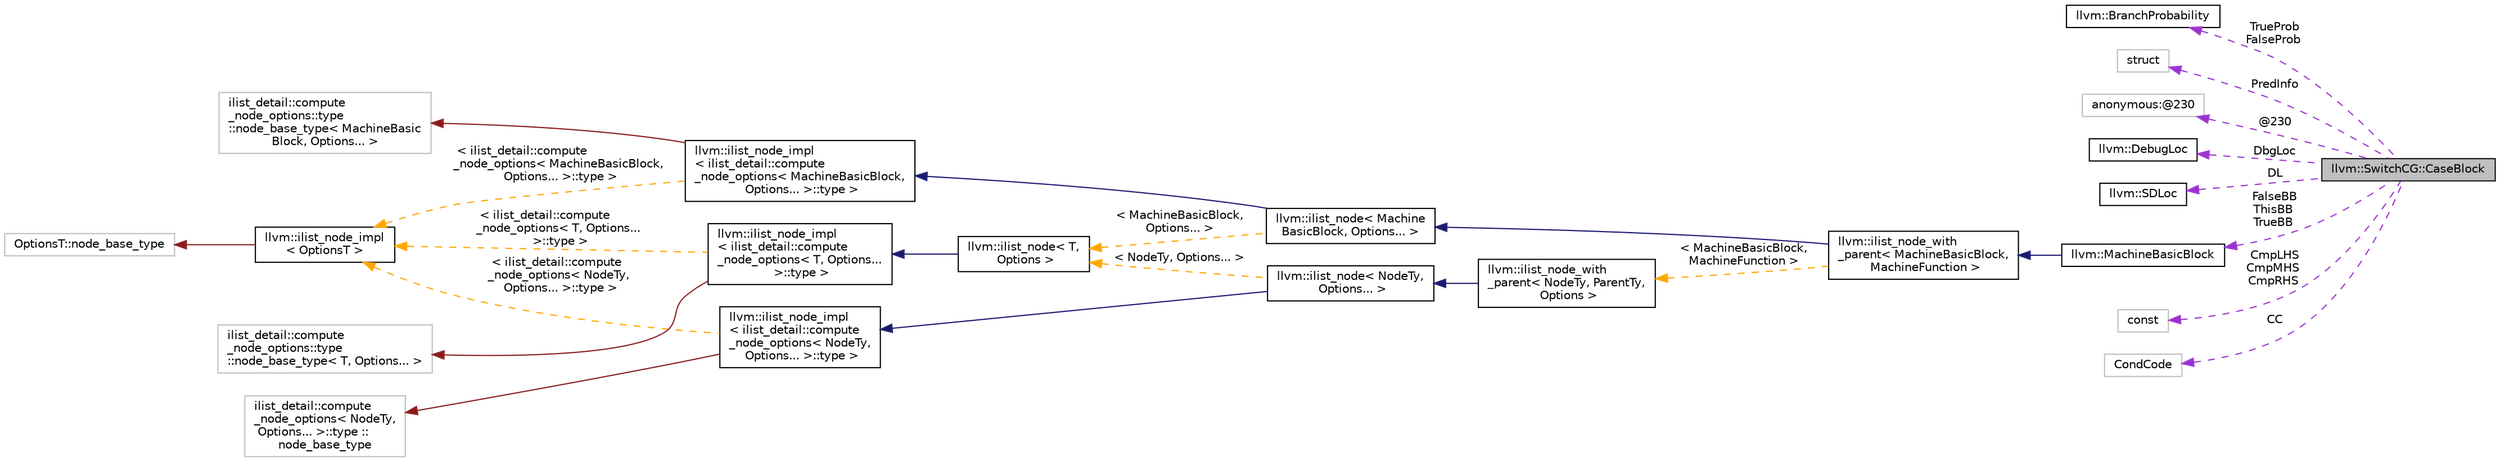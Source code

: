 digraph "llvm::SwitchCG::CaseBlock"
{
 // LATEX_PDF_SIZE
  bgcolor="transparent";
  edge [fontname="Helvetica",fontsize="10",labelfontname="Helvetica",labelfontsize="10"];
  node [fontname="Helvetica",fontsize="10",shape=record];
  rankdir="LR";
  Node1 [label="llvm::SwitchCG::CaseBlock",height=0.2,width=0.4,color="black", fillcolor="grey75", style="filled", fontcolor="black",tooltip="This structure is used to communicate between SelectionDAGBuilder and SDISel for the code generation ..."];
  Node2 -> Node1 [dir="back",color="darkorchid3",fontsize="10",style="dashed",label=" TrueProb\nFalseProb" ,fontname="Helvetica"];
  Node2 [label="llvm::BranchProbability",height=0.2,width=0.4,color="black",URL="$classllvm_1_1BranchProbability.html",tooltip=" "];
  Node3 -> Node1 [dir="back",color="darkorchid3",fontsize="10",style="dashed",label=" PredInfo" ,fontname="Helvetica"];
  Node3 [label="struct",height=0.2,width=0.4,color="grey75",tooltip=" "];
  Node4 -> Node1 [dir="back",color="darkorchid3",fontsize="10",style="dashed",label=" @230" ,fontname="Helvetica"];
  Node4 [label="anonymous:@230",height=0.2,width=0.4,color="grey75",tooltip=" "];
  Node5 -> Node1 [dir="back",color="darkorchid3",fontsize="10",style="dashed",label=" DbgLoc" ,fontname="Helvetica"];
  Node5 [label="llvm::DebugLoc",height=0.2,width=0.4,color="black",URL="$classllvm_1_1DebugLoc.html",tooltip="A debug info location."];
  Node6 -> Node1 [dir="back",color="darkorchid3",fontsize="10",style="dashed",label=" DL" ,fontname="Helvetica"];
  Node6 [label="llvm::SDLoc",height=0.2,width=0.4,color="black",URL="$classllvm_1_1SDLoc.html",tooltip="Wrapper class for IR location info (IR ordering and DebugLoc) to be passed into SDNode creation funct..."];
  Node7 -> Node1 [dir="back",color="darkorchid3",fontsize="10",style="dashed",label=" FalseBB\nThisBB\nTrueBB" ,fontname="Helvetica"];
  Node7 [label="llvm::MachineBasicBlock",height=0.2,width=0.4,color="black",URL="$classllvm_1_1MachineBasicBlock.html",tooltip=" "];
  Node8 -> Node7 [dir="back",color="midnightblue",fontsize="10",style="solid",fontname="Helvetica"];
  Node8 [label="llvm::ilist_node_with\l_parent\< MachineBasicBlock,\l MachineFunction \>",height=0.2,width=0.4,color="black",URL="$classllvm_1_1ilist__node__with__parent.html",tooltip=" "];
  Node9 -> Node8 [dir="back",color="midnightblue",fontsize="10",style="solid",fontname="Helvetica"];
  Node9 [label="llvm::ilist_node\< Machine\lBasicBlock, Options... \>",height=0.2,width=0.4,color="black",URL="$classllvm_1_1ilist__node.html",tooltip=" "];
  Node10 -> Node9 [dir="back",color="midnightblue",fontsize="10",style="solid",fontname="Helvetica"];
  Node10 [label="llvm::ilist_node_impl\l\< ilist_detail::compute\l_node_options\< MachineBasicBlock,\l Options... \>::type \>",height=0.2,width=0.4,color="black",URL="$classllvm_1_1ilist__node__impl.html",tooltip=" "];
  Node11 -> Node10 [dir="back",color="firebrick4",fontsize="10",style="solid",fontname="Helvetica"];
  Node11 [label="ilist_detail::compute\l_node_options::type \l::node_base_type\< MachineBasic\lBlock, Options... \>",height=0.2,width=0.4,color="grey75",tooltip=" "];
  Node12 -> Node10 [dir="back",color="orange",fontsize="10",style="dashed",label=" \< ilist_detail::compute\l_node_options\< MachineBasicBlock,\l Options... \>::type \>" ,fontname="Helvetica"];
  Node12 [label="llvm::ilist_node_impl\l\< OptionsT \>",height=0.2,width=0.4,color="black",URL="$classllvm_1_1ilist__node__impl.html",tooltip="Implementation for an ilist node."];
  Node13 -> Node12 [dir="back",color="firebrick4",fontsize="10",style="solid",fontname="Helvetica"];
  Node13 [label="OptionsT::node_base_type",height=0.2,width=0.4,color="grey75",tooltip=" "];
  Node14 -> Node9 [dir="back",color="orange",fontsize="10",style="dashed",label=" \< MachineBasicBlock,\l Options... \>" ,fontname="Helvetica"];
  Node14 [label="llvm::ilist_node\< T,\l Options \>",height=0.2,width=0.4,color="black",URL="$classllvm_1_1ilist__node.html",tooltip=" "];
  Node15 -> Node14 [dir="back",color="midnightblue",fontsize="10",style="solid",fontname="Helvetica"];
  Node15 [label="llvm::ilist_node_impl\l\< ilist_detail::compute\l_node_options\< T, Options...\l \>::type \>",height=0.2,width=0.4,color="black",URL="$classllvm_1_1ilist__node__impl.html",tooltip=" "];
  Node16 -> Node15 [dir="back",color="firebrick4",fontsize="10",style="solid",fontname="Helvetica"];
  Node16 [label="ilist_detail::compute\l_node_options::type \l::node_base_type\< T, Options... \>",height=0.2,width=0.4,color="grey75",tooltip=" "];
  Node12 -> Node15 [dir="back",color="orange",fontsize="10",style="dashed",label=" \< ilist_detail::compute\l_node_options\< T, Options...\l \>::type \>" ,fontname="Helvetica"];
  Node17 -> Node8 [dir="back",color="orange",fontsize="10",style="dashed",label=" \< MachineBasicBlock,\l MachineFunction \>" ,fontname="Helvetica"];
  Node17 [label="llvm::ilist_node_with\l_parent\< NodeTy, ParentTy,\l Options \>",height=0.2,width=0.4,color="black",URL="$classllvm_1_1ilist__node__with__parent.html",tooltip="An ilist node that can access its parent list."];
  Node18 -> Node17 [dir="back",color="midnightblue",fontsize="10",style="solid",fontname="Helvetica"];
  Node18 [label="llvm::ilist_node\< NodeTy,\l Options... \>",height=0.2,width=0.4,color="black",URL="$classllvm_1_1ilist__node.html",tooltip=" "];
  Node19 -> Node18 [dir="back",color="midnightblue",fontsize="10",style="solid",fontname="Helvetica"];
  Node19 [label="llvm::ilist_node_impl\l\< ilist_detail::compute\l_node_options\< NodeTy,\l Options... \>::type \>",height=0.2,width=0.4,color="black",URL="$classllvm_1_1ilist__node__impl.html",tooltip=" "];
  Node20 -> Node19 [dir="back",color="firebrick4",fontsize="10",style="solid",fontname="Helvetica"];
  Node20 [label="ilist_detail::compute\l_node_options\< NodeTy,\l Options... \>::type ::\lnode_base_type",height=0.2,width=0.4,color="grey75",tooltip=" "];
  Node12 -> Node19 [dir="back",color="orange",fontsize="10",style="dashed",label=" \< ilist_detail::compute\l_node_options\< NodeTy,\l Options... \>::type \>" ,fontname="Helvetica"];
  Node14 -> Node18 [dir="back",color="orange",fontsize="10",style="dashed",label=" \< NodeTy, Options... \>" ,fontname="Helvetica"];
  Node21 -> Node1 [dir="back",color="darkorchid3",fontsize="10",style="dashed",label=" CmpLHS\nCmpMHS\nCmpRHS" ,fontname="Helvetica"];
  Node21 [label="const",height=0.2,width=0.4,color="grey75",tooltip=" "];
  Node22 -> Node1 [dir="back",color="darkorchid3",fontsize="10",style="dashed",label=" CC" ,fontname="Helvetica"];
  Node22 [label="CondCode",height=0.2,width=0.4,color="grey75",tooltip=" "];
}
